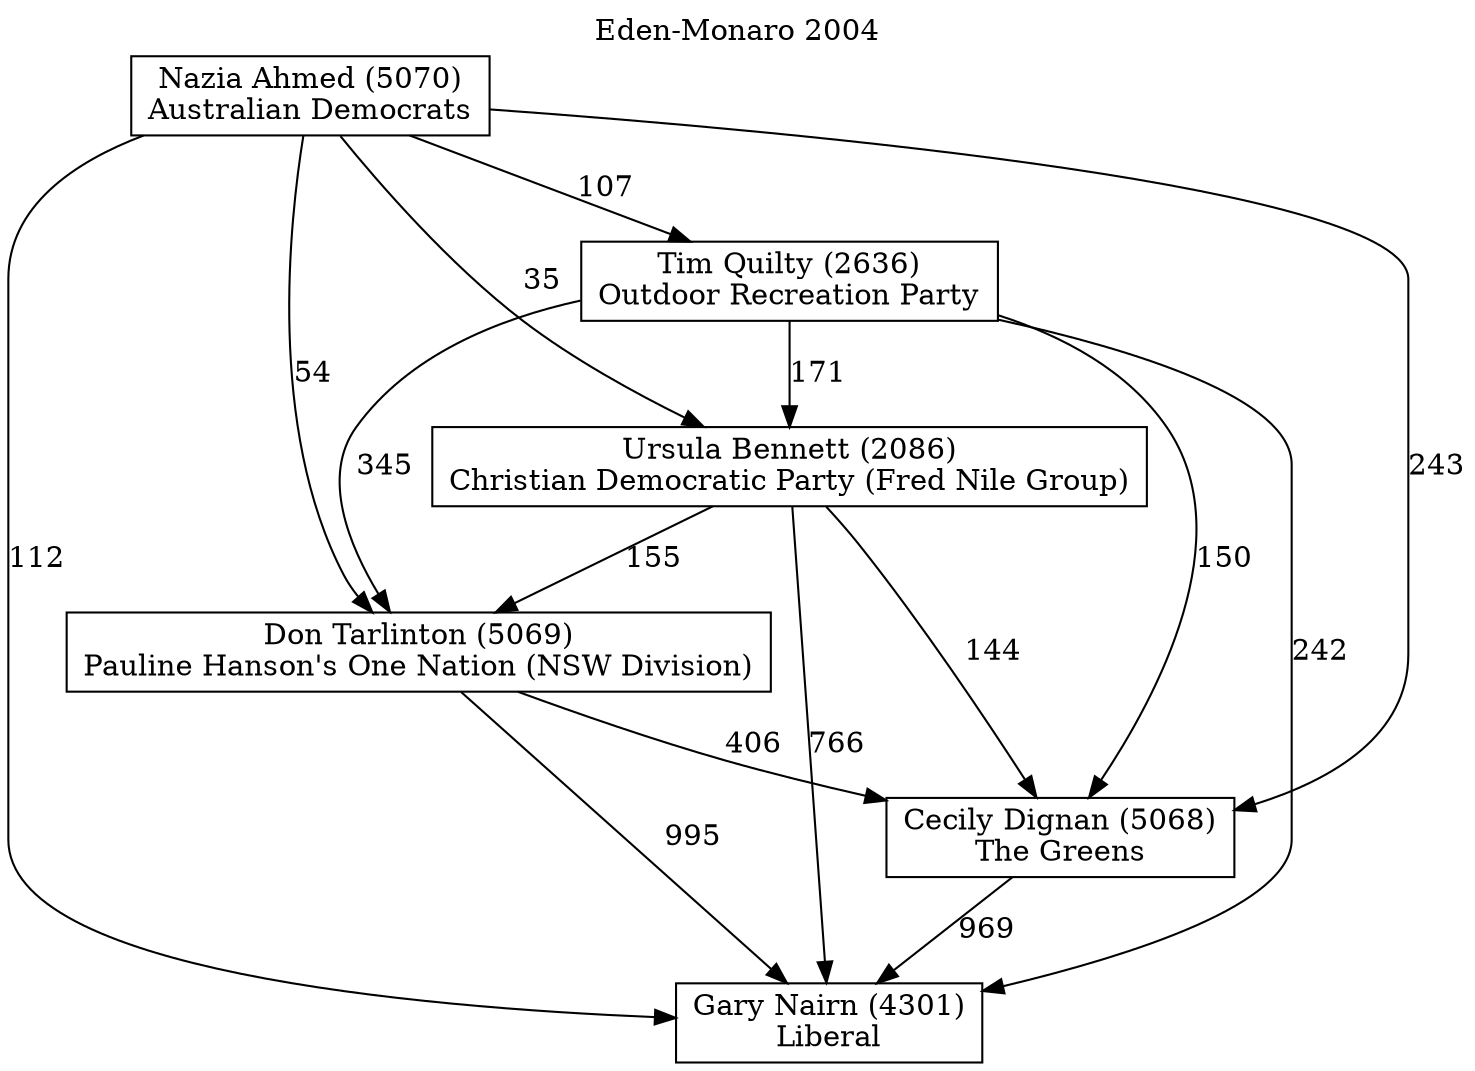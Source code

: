 // House preference flow
digraph "Gary Nairn (4301)_Eden-Monaro_2004" {
	graph [label="Eden-Monaro 2004" labelloc=t mclimit=10]
	node [shape=box]
	"Gary Nairn (4301)" [label="Gary Nairn (4301)
Liberal"]
	"Cecily Dignan (5068)" [label="Cecily Dignan (5068)
The Greens"]
	"Don Tarlinton (5069)" [label="Don Tarlinton (5069)
Pauline Hanson's One Nation (NSW Division)"]
	"Ursula Bennett (2086)" [label="Ursula Bennett (2086)
Christian Democratic Party (Fred Nile Group)"]
	"Tim Quilty (2636)" [label="Tim Quilty (2636)
Outdoor Recreation Party"]
	"Nazia Ahmed (5070)" [label="Nazia Ahmed (5070)
Australian Democrats"]
	"Cecily Dignan (5068)" -> "Gary Nairn (4301)" [label=969]
	"Don Tarlinton (5069)" -> "Cecily Dignan (5068)" [label=406]
	"Ursula Bennett (2086)" -> "Don Tarlinton (5069)" [label=155]
	"Tim Quilty (2636)" -> "Ursula Bennett (2086)" [label=171]
	"Nazia Ahmed (5070)" -> "Tim Quilty (2636)" [label=107]
	"Don Tarlinton (5069)" -> "Gary Nairn (4301)" [label=995]
	"Ursula Bennett (2086)" -> "Gary Nairn (4301)" [label=766]
	"Tim Quilty (2636)" -> "Gary Nairn (4301)" [label=242]
	"Nazia Ahmed (5070)" -> "Gary Nairn (4301)" [label=112]
	"Nazia Ahmed (5070)" -> "Ursula Bennett (2086)" [label=35]
	"Tim Quilty (2636)" -> "Don Tarlinton (5069)" [label=345]
	"Nazia Ahmed (5070)" -> "Don Tarlinton (5069)" [label=54]
	"Ursula Bennett (2086)" -> "Cecily Dignan (5068)" [label=144]
	"Tim Quilty (2636)" -> "Cecily Dignan (5068)" [label=150]
	"Nazia Ahmed (5070)" -> "Cecily Dignan (5068)" [label=243]
}
